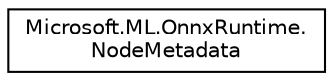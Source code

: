 digraph "Graphical Class Hierarchy"
{
  edge [fontname="Helvetica",fontsize="10",labelfontname="Helvetica",labelfontsize="10"];
  node [fontname="Helvetica",fontsize="10",shape=record];
  rankdir="LR";
  Node0 [label="Microsoft.ML.OnnxRuntime.\lNodeMetadata",height=0.2,width=0.4,color="black", fillcolor="white", style="filled",URL="$structMicrosoft_1_1ML_1_1OnnxRuntime_1_1NodeMetadata.html"];
}
